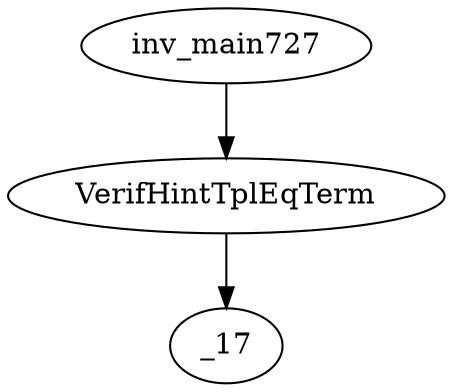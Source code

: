 digraph dag {
0 [label="inv_main727"];
1 [label="VerifHintTplEqTerm"];
2 [label="_17"];
0->1
1 -> 2
}
